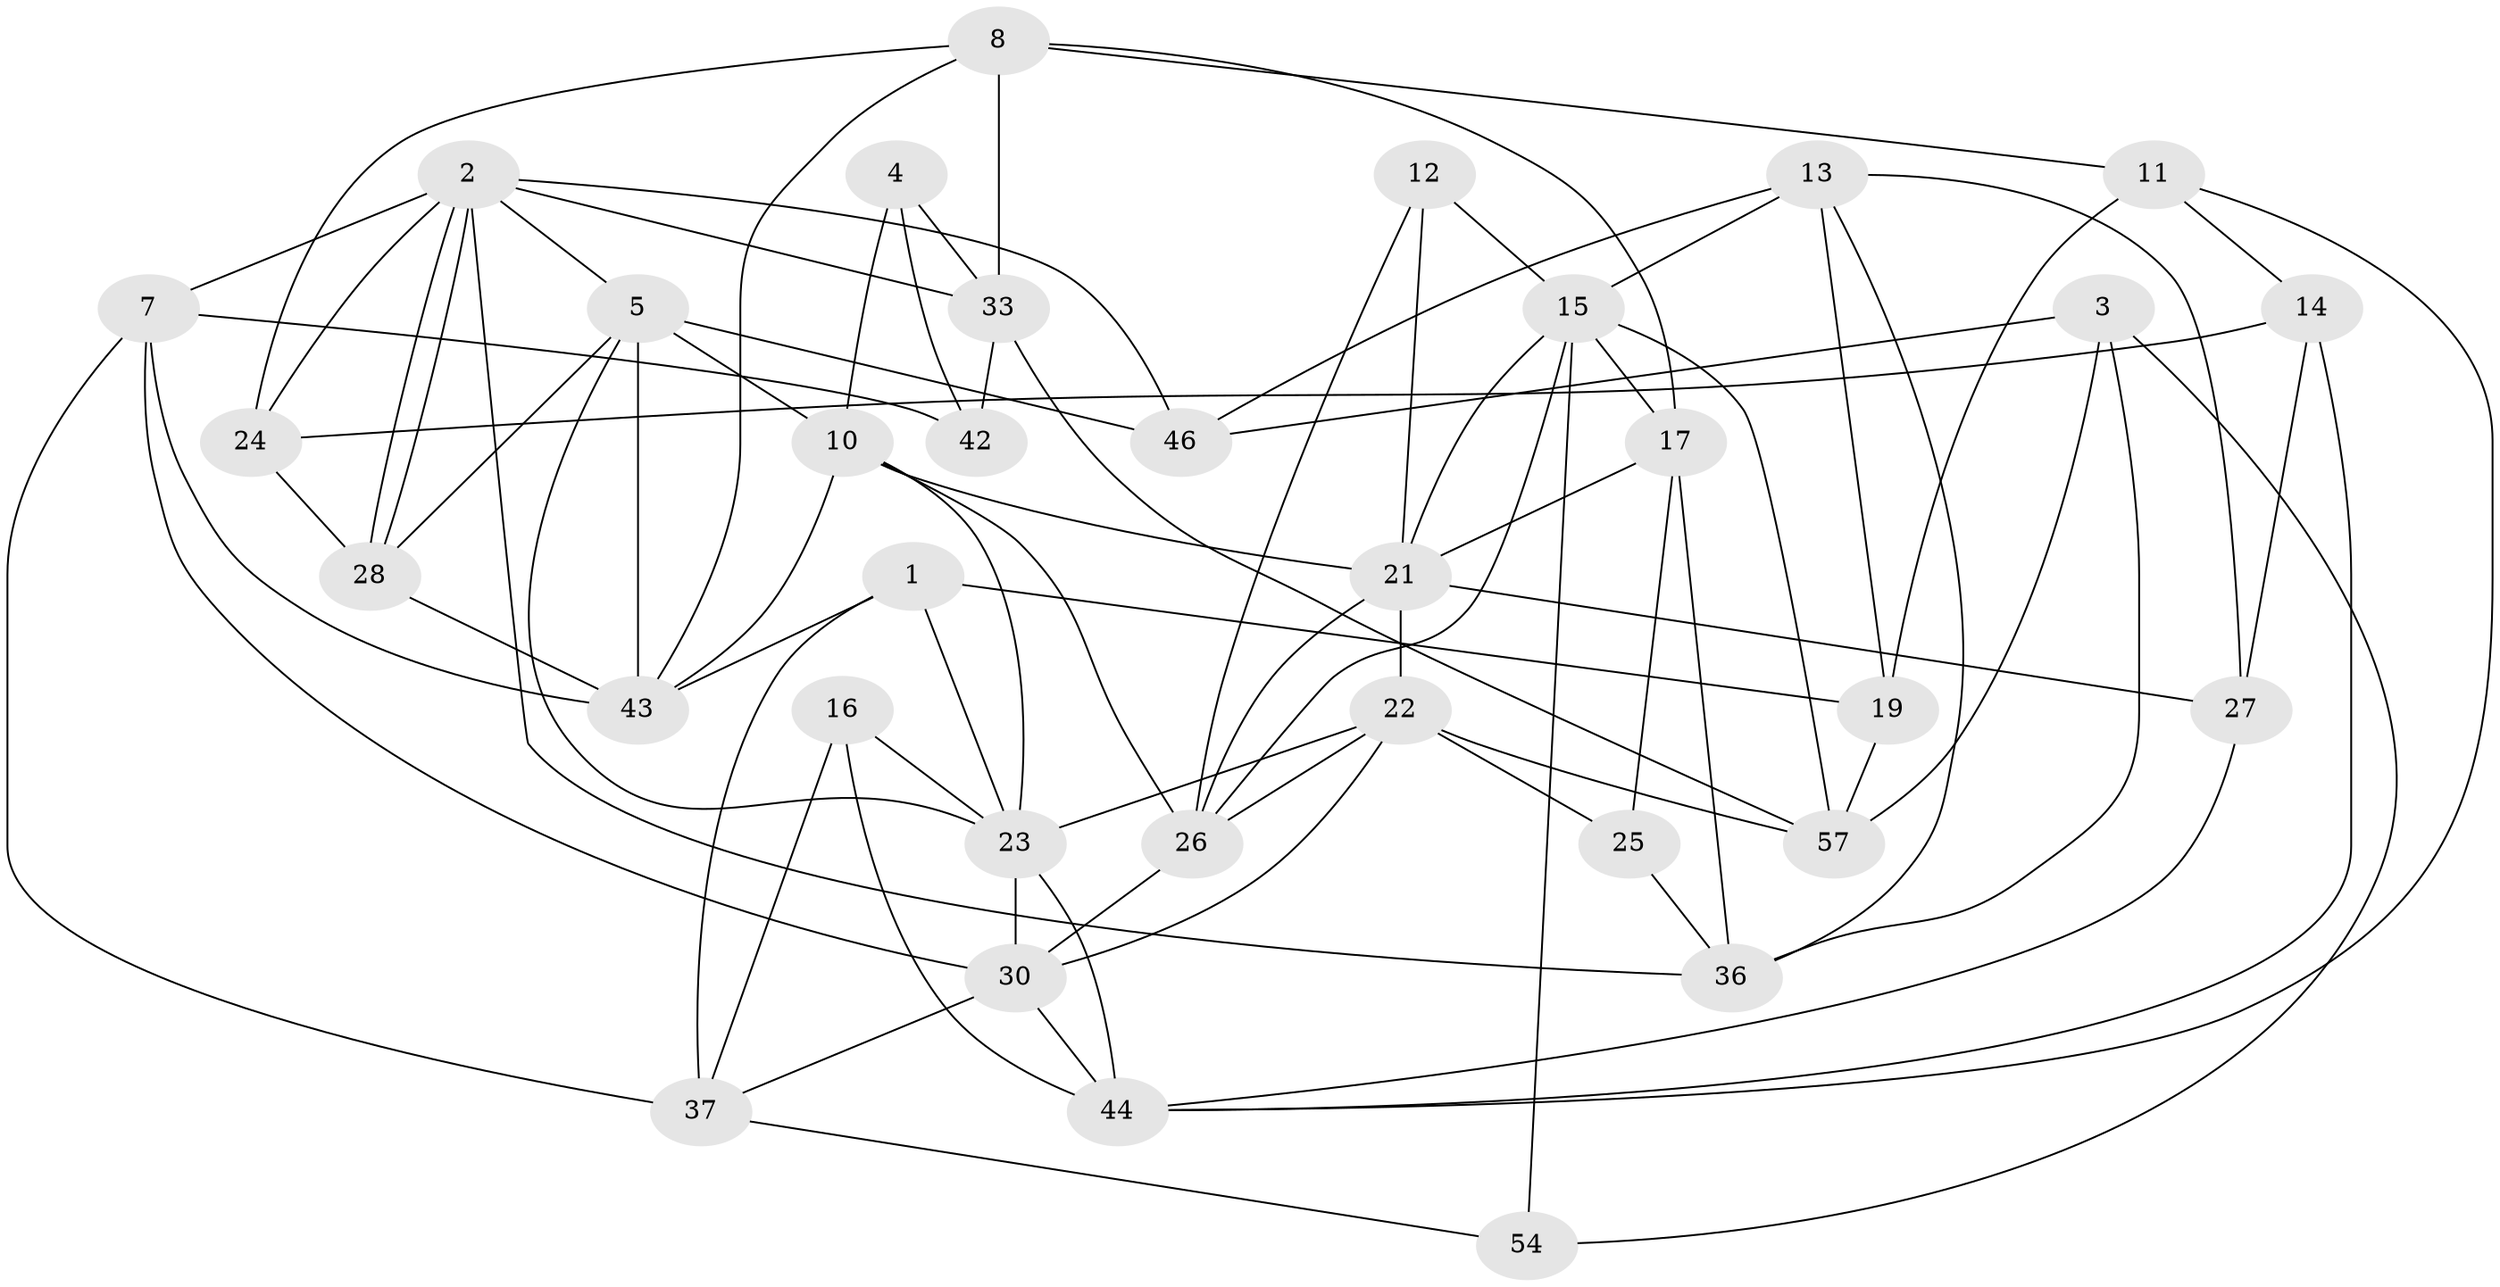 // Generated by graph-tools (version 1.1) at 2025/24/03/03/25 07:24:04]
// undirected, 34 vertices, 83 edges
graph export_dot {
graph [start="1"]
  node [color=gray90,style=filled];
  1 [super="+6"];
  2 [super="+20"];
  3 [super="+47"];
  4 [super="+45"];
  5 [super="+18"];
  7 [super="+9"];
  8 [super="+29"];
  10 [super="+32"];
  11;
  12 [super="+34"];
  13;
  14 [super="+48"];
  15 [super="+41"];
  16;
  17;
  19 [super="+49"];
  21 [super="+31"];
  22 [super="+50"];
  23 [super="+38"];
  24;
  25;
  26;
  27 [super="+51"];
  28 [super="+40"];
  30 [super="+39"];
  33 [super="+35"];
  36 [super="+52"];
  37;
  42;
  43 [super="+53"];
  44 [super="+56"];
  46 [super="+55"];
  54;
  57;
  1 -- 23;
  1 -- 19 [weight=3];
  1 -- 37;
  1 -- 43;
  2 -- 46;
  2 -- 28;
  2 -- 28;
  2 -- 7 [weight=2];
  2 -- 24;
  2 -- 33 [weight=2];
  2 -- 36;
  2 -- 5;
  3 -- 57;
  3 -- 54;
  3 -- 36;
  3 -- 46;
  4 -- 42;
  4 -- 33;
  4 -- 10;
  5 -- 43;
  5 -- 28;
  5 -- 23;
  5 -- 46;
  5 -- 10 [weight=2];
  7 -- 30;
  7 -- 37;
  7 -- 42;
  7 -- 43;
  8 -- 24;
  8 -- 11;
  8 -- 43;
  8 -- 33;
  8 -- 17;
  10 -- 21;
  10 -- 43;
  10 -- 23;
  10 -- 26;
  11 -- 14;
  11 -- 19;
  11 -- 44;
  12 -- 26;
  12 -- 21;
  12 -- 15;
  13 -- 36;
  13 -- 15 [weight=2];
  13 -- 27;
  13 -- 46;
  13 -- 19;
  14 -- 27;
  14 -- 24;
  14 -- 44;
  15 -- 17;
  15 -- 54;
  15 -- 57;
  15 -- 21;
  15 -- 26;
  16 -- 37;
  16 -- 23;
  16 -- 44;
  17 -- 21;
  17 -- 25;
  17 -- 36;
  19 -- 57;
  21 -- 26;
  21 -- 22;
  21 -- 27;
  22 -- 23;
  22 -- 25;
  22 -- 57;
  22 -- 26;
  22 -- 30;
  23 -- 44 [weight=2];
  23 -- 30;
  24 -- 28;
  25 -- 36;
  26 -- 30;
  27 -- 44;
  28 -- 43;
  30 -- 37;
  30 -- 44;
  33 -- 57;
  33 -- 42;
  37 -- 54;
}
